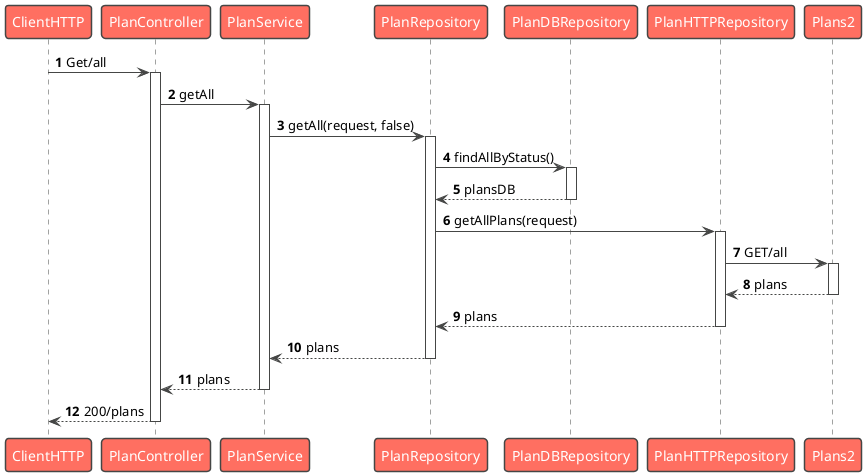 @startuml
'https://plantuml.com/sequence-diagram

autonumber
autoactivate on

!theme toy
skinparam backgroundColor Transparent
ClientHTTP -> PlanController: Get/all
PlanController -> PlanService: getAll
PlanService -> PlanRepository:getAll(request, false)
PlanRepository -> PlanDBRepository:findAllByStatus()
return plansDB
PlanRepository -> PlanHTTPRepository:getAllPlans(request)

    PlanHTTPRepository -> Plans2: GET/all
    Plans2 --> PlanHTTPRepository: plans



    PlanHTTPRepository --> PlanRepository: plans
    PlanRepository --> PlanService: plans
    PlanService --> PlanController: plans
    PlanController --> ClientHTTP: 200/plans
@enduml
